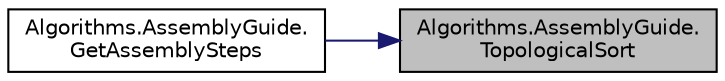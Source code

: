 digraph "Algorithms.AssemblyGuide.TopologicalSort"
{
 // INTERACTIVE_SVG=YES
 // LATEX_PDF_SIZE
  edge [fontname="Helvetica",fontsize="10",labelfontname="Helvetica",labelfontsize="10"];
  node [fontname="Helvetica",fontsize="10",shape=record];
  rankdir="RL";
  Node1 [label="Algorithms.AssemblyGuide.\lTopologicalSort",height=0.2,width=0.4,color="black", fillcolor="grey75", style="filled", fontcolor="black",tooltip=" "];
  Node1 -> Node2 [dir="back",color="midnightblue",fontsize="10",style="solid",fontname="Helvetica"];
  Node2 [label="Algorithms.AssemblyGuide.\lGetAssemblySteps",height=0.2,width=0.4,color="black", fillcolor="white", style="filled",URL="$d9/da5/a00075.html#a331dc59c660b66ae439e60328730533e",tooltip=" "];
}
